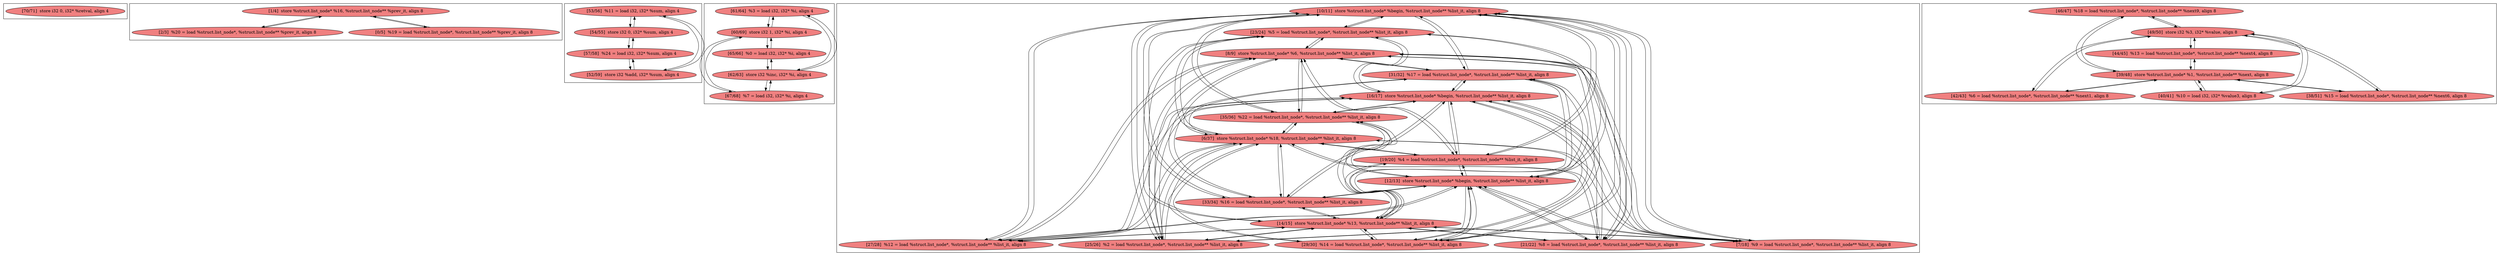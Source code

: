 
digraph G {





subgraph cluster4 {


node108 [fillcolor=lightcoral,label="[70/71]  store i32 0, i32* %retval, align 4",shape=ellipse,style=filled ]



}

subgraph cluster3 {


node107 [fillcolor=lightcoral,label="[1/4]  store %struct.list_node* %16, %struct.list_node** %prev_it, align 8",shape=ellipse,style=filled ]
node105 [fillcolor=lightcoral,label="[2/3]  %20 = load %struct.list_node*, %struct.list_node** %prev_it, align 8",shape=ellipse,style=filled ]
node106 [fillcolor=lightcoral,label="[0/5]  %19 = load %struct.list_node*, %struct.list_node** %prev_it, align 8",shape=ellipse,style=filled ]

node106->node107 [ ]
node107->node106 [ ]
node107->node105 [ ]
node105->node107 [ ]


}

subgraph cluster2 {


node104 [fillcolor=lightcoral,label="[53/56]  %11 = load i32, i32* %sum, align 4",shape=ellipse,style=filled ]
node101 [fillcolor=lightcoral,label="[54/55]  store i32 0, i32* %sum, align 4",shape=ellipse,style=filled ]
node103 [fillcolor=lightcoral,label="[52/59]  store i32 %add, i32* %sum, align 4",shape=ellipse,style=filled ]
node102 [fillcolor=lightcoral,label="[57/58]  %24 = load i32, i32* %sum, align 4",shape=ellipse,style=filled ]

node103->node104 [ ]
node103->node102 [ ]
node101->node104 [ ]
node104->node101 [ ]
node102->node101 [ ]
node101->node102 [ ]
node104->node103 [ ]
node102->node103 [ ]


}

subgraph cluster5 {


node113 [fillcolor=lightcoral,label="[61/64]  %3 = load i32, i32* %i, align 4",shape=ellipse,style=filled ]
node112 [fillcolor=lightcoral,label="[60/69]  store i32 1, i32* %i, align 4",shape=ellipse,style=filled ]
node111 [fillcolor=lightcoral,label="[62/63]  store i32 %inc, i32* %i, align 4",shape=ellipse,style=filled ]
node109 [fillcolor=lightcoral,label="[67/68]  %7 = load i32, i32* %i, align 4",shape=ellipse,style=filled ]
node110 [fillcolor=lightcoral,label="[65/66]  %0 = load i32, i32* %i, align 4",shape=ellipse,style=filled ]

node110->node112 [ ]
node112->node109 [ ]
node109->node112 [ ]
node112->node110 [ ]
node111->node110 [ ]
node110->node111 [ ]
node112->node113 [ ]
node113->node112 [ ]
node111->node113 [ ]
node109->node111 [ ]
node113->node111 [ ]
node111->node109 [ ]


}

subgraph cluster0 {


node93 [fillcolor=lightcoral,label="[10/11]  store %struct.list_node* %begin, %struct.list_node** %list_it, align 8",shape=ellipse,style=filled ]
node91 [fillcolor=lightcoral,label="[14/15]  store %struct.list_node* %13, %struct.list_node** %list_it, align 8",shape=ellipse,style=filled ]
node90 [fillcolor=lightcoral,label="[23/24]  %5 = load %struct.list_node*, %struct.list_node** %list_it, align 8",shape=ellipse,style=filled ]
node88 [fillcolor=lightcoral,label="[12/13]  store %struct.list_node* %begin, %struct.list_node** %list_it, align 8",shape=ellipse,style=filled ]
node85 [fillcolor=lightcoral,label="[27/28]  %12 = load %struct.list_node*, %struct.list_node** %list_it, align 8",shape=ellipse,style=filled ]
node86 [fillcolor=lightcoral,label="[6/37]  store %struct.list_node* %18, %struct.list_node** %list_it, align 8",shape=ellipse,style=filled ]
node84 [fillcolor=lightcoral,label="[29/30]  %14 = load %struct.list_node*, %struct.list_node** %list_it, align 8",shape=ellipse,style=filled ]
node79 [fillcolor=lightcoral,label="[21/22]  %8 = load %struct.list_node*, %struct.list_node** %list_it, align 8",shape=ellipse,style=filled ]
node89 [fillcolor=lightcoral,label="[25/26]  %2 = load %struct.list_node*, %struct.list_node** %list_it, align 8",shape=ellipse,style=filled ]
node80 [fillcolor=lightcoral,label="[16/17]  store %struct.list_node* %begin, %struct.list_node** %list_it, align 8",shape=ellipse,style=filled ]
node82 [fillcolor=lightcoral,label="[7/18]  %9 = load %struct.list_node*, %struct.list_node** %list_it, align 8",shape=ellipse,style=filled ]
node92 [fillcolor=lightcoral,label="[8/9]  store %struct.list_node* %6, %struct.list_node** %list_it, align 8",shape=ellipse,style=filled ]
node87 [fillcolor=lightcoral,label="[33/34]  %16 = load %struct.list_node*, %struct.list_node** %list_it, align 8",shape=ellipse,style=filled ]
node81 [fillcolor=lightcoral,label="[19/20]  %4 = load %struct.list_node*, %struct.list_node** %list_it, align 8",shape=ellipse,style=filled ]
node78 [fillcolor=lightcoral,label="[35/36]  %22 = load %struct.list_node*, %struct.list_node** %list_it, align 8",shape=ellipse,style=filled ]
node83 [fillcolor=lightcoral,label="[31/32]  %17 = load %struct.list_node*, %struct.list_node** %list_it, align 8",shape=ellipse,style=filled ]

node89->node91 [ ]
node81->node92 [ ]
node92->node81 [ ]
node82->node92 [ ]
node92->node82 [ ]
node93->node85 [ ]
node85->node92 [ ]
node92->node85 [ ]
node88->node83 [ ]
node83->node88 [ ]
node91->node85 [ ]
node88->node85 [ ]
node89->node86 [ ]
node86->node85 [ ]
node85->node86 [ ]
node91->node84 [ ]
node88->node84 [ ]
node88->node82 [ ]
node82->node88 [ ]
node83->node93 [ ]
node91->node89 [ ]
node83->node91 [ ]
node78->node91 [ ]
node88->node90 [ ]
node81->node88 [ ]
node88->node87 [ ]
node80->node87 [ ]
node82->node86 [ ]
node93->node87 [ ]
node80->node82 [ ]
node78->node92 [ ]
node78->node93 [ ]
node88->node79 [ ]
node84->node86 [ ]
node79->node88 [ ]
node85->node80 [ ]
node80->node83 [ ]
node80->node85 [ ]
node83->node80 [ ]
node80->node84 [ ]
node82->node80 [ ]
node91->node87 [ ]
node93->node89 [ ]
node84->node80 [ ]
node90->node92 [ ]
node93->node79 [ ]
node92->node90 [ ]
node85->node88 [ ]
node86->node83 [ ]
node85->node93 [ ]
node81->node93 [ ]
node90->node91 [ ]
node79->node93 [ ]
node91->node90 [ ]
node90->node93 [ ]
node92->node78 [ ]
node87->node80 [ ]
node92->node89 [ ]
node93->node81 [ ]
node86->node79 [ ]
node82->node93 [ ]
node92->node87 [ ]
node91->node81 [ ]
node93->node82 [ ]
node84->node91 [ ]
node86->node84 [ ]
node90->node86 [ ]
node91->node83 [ ]
node79->node91 [ ]
node90->node88 [ ]
node89->node92 [ ]
node91->node82 [ ]
node93->node83 [ ]
node92->node79 [ ]
node82->node91 [ ]
node83->node86 [ ]
node80->node90 [ ]
node79->node86 [ ]
node86->node89 [ ]
node83->node92 [ ]
node85->node91 [ ]
node90->node80 [ ]
node86->node82 [ ]
node84->node92 [ ]
node78->node88 [ ]
node87->node88 [ ]
node86->node87 [ ]
node84->node93 [ ]
node78->node80 [ ]
node88->node78 [ ]
node87->node92 [ ]
node87->node86 [ ]
node78->node86 [ ]
node81->node86 [ ]
node81->node80 [ ]
node87->node93 [ ]
node93->node78 [ ]
node86->node81 [ ]
node86->node78 [ ]
node84->node88 [ ]
node89->node93 [ ]
node86->node90 [ ]
node89->node80 [ ]
node80->node89 [ ]
node87->node91 [ ]
node92->node84 [ ]
node89->node88 [ ]
node88->node89 [ ]
node79->node80 [ ]
node80->node79 [ ]
node93->node90 [ ]
node79->node92 [ ]
node92->node83 [ ]
node81->node91 [ ]
node80->node81 [ ]
node80->node78 [ ]
node91->node79 [ ]
node91->node78 [ ]
node88->node81 [ ]
node93->node84 [ ]


}

subgraph cluster1 {


node100 [fillcolor=lightcoral,label="[46/47]  %18 = load %struct.list_node*, %struct.list_node** %next9, align 8",shape=ellipse,style=filled ]
node94 [fillcolor=lightcoral,label="[49/50]  store i32 %3, i32* %value, align 8",shape=ellipse,style=filled ]
node96 [fillcolor=lightcoral,label="[39/48]  store %struct.list_node* %1, %struct.list_node** %next, align 8",shape=ellipse,style=filled ]
node97 [fillcolor=lightcoral,label="[42/43]  %6 = load %struct.list_node*, %struct.list_node** %next1, align 8",shape=ellipse,style=filled ]
node95 [fillcolor=lightcoral,label="[40/41]  %10 = load i32, i32* %value3, align 8",shape=ellipse,style=filled ]
node98 [fillcolor=lightcoral,label="[38/51]  %15 = load %struct.list_node*, %struct.list_node** %next6, align 8",shape=ellipse,style=filled ]
node99 [fillcolor=lightcoral,label="[44/45]  %13 = load %struct.list_node*, %struct.list_node** %next4, align 8",shape=ellipse,style=filled ]

node96->node100 [ ]
node100->node96 [ ]
node99->node96 [ ]
node99->node94 [ ]
node94->node95 [ ]
node100->node94 [ ]
node94->node100 [ ]
node95->node94 [ ]
node96->node95 [ ]
node94->node97 [ ]
node97->node94 [ ]
node97->node96 [ ]
node94->node98 [ ]
node96->node98 [ ]
node96->node97 [ ]
node98->node94 [ ]
node96->node99 [ ]
node95->node96 [ ]
node94->node99 [ ]
node98->node96 [ ]


}

}

